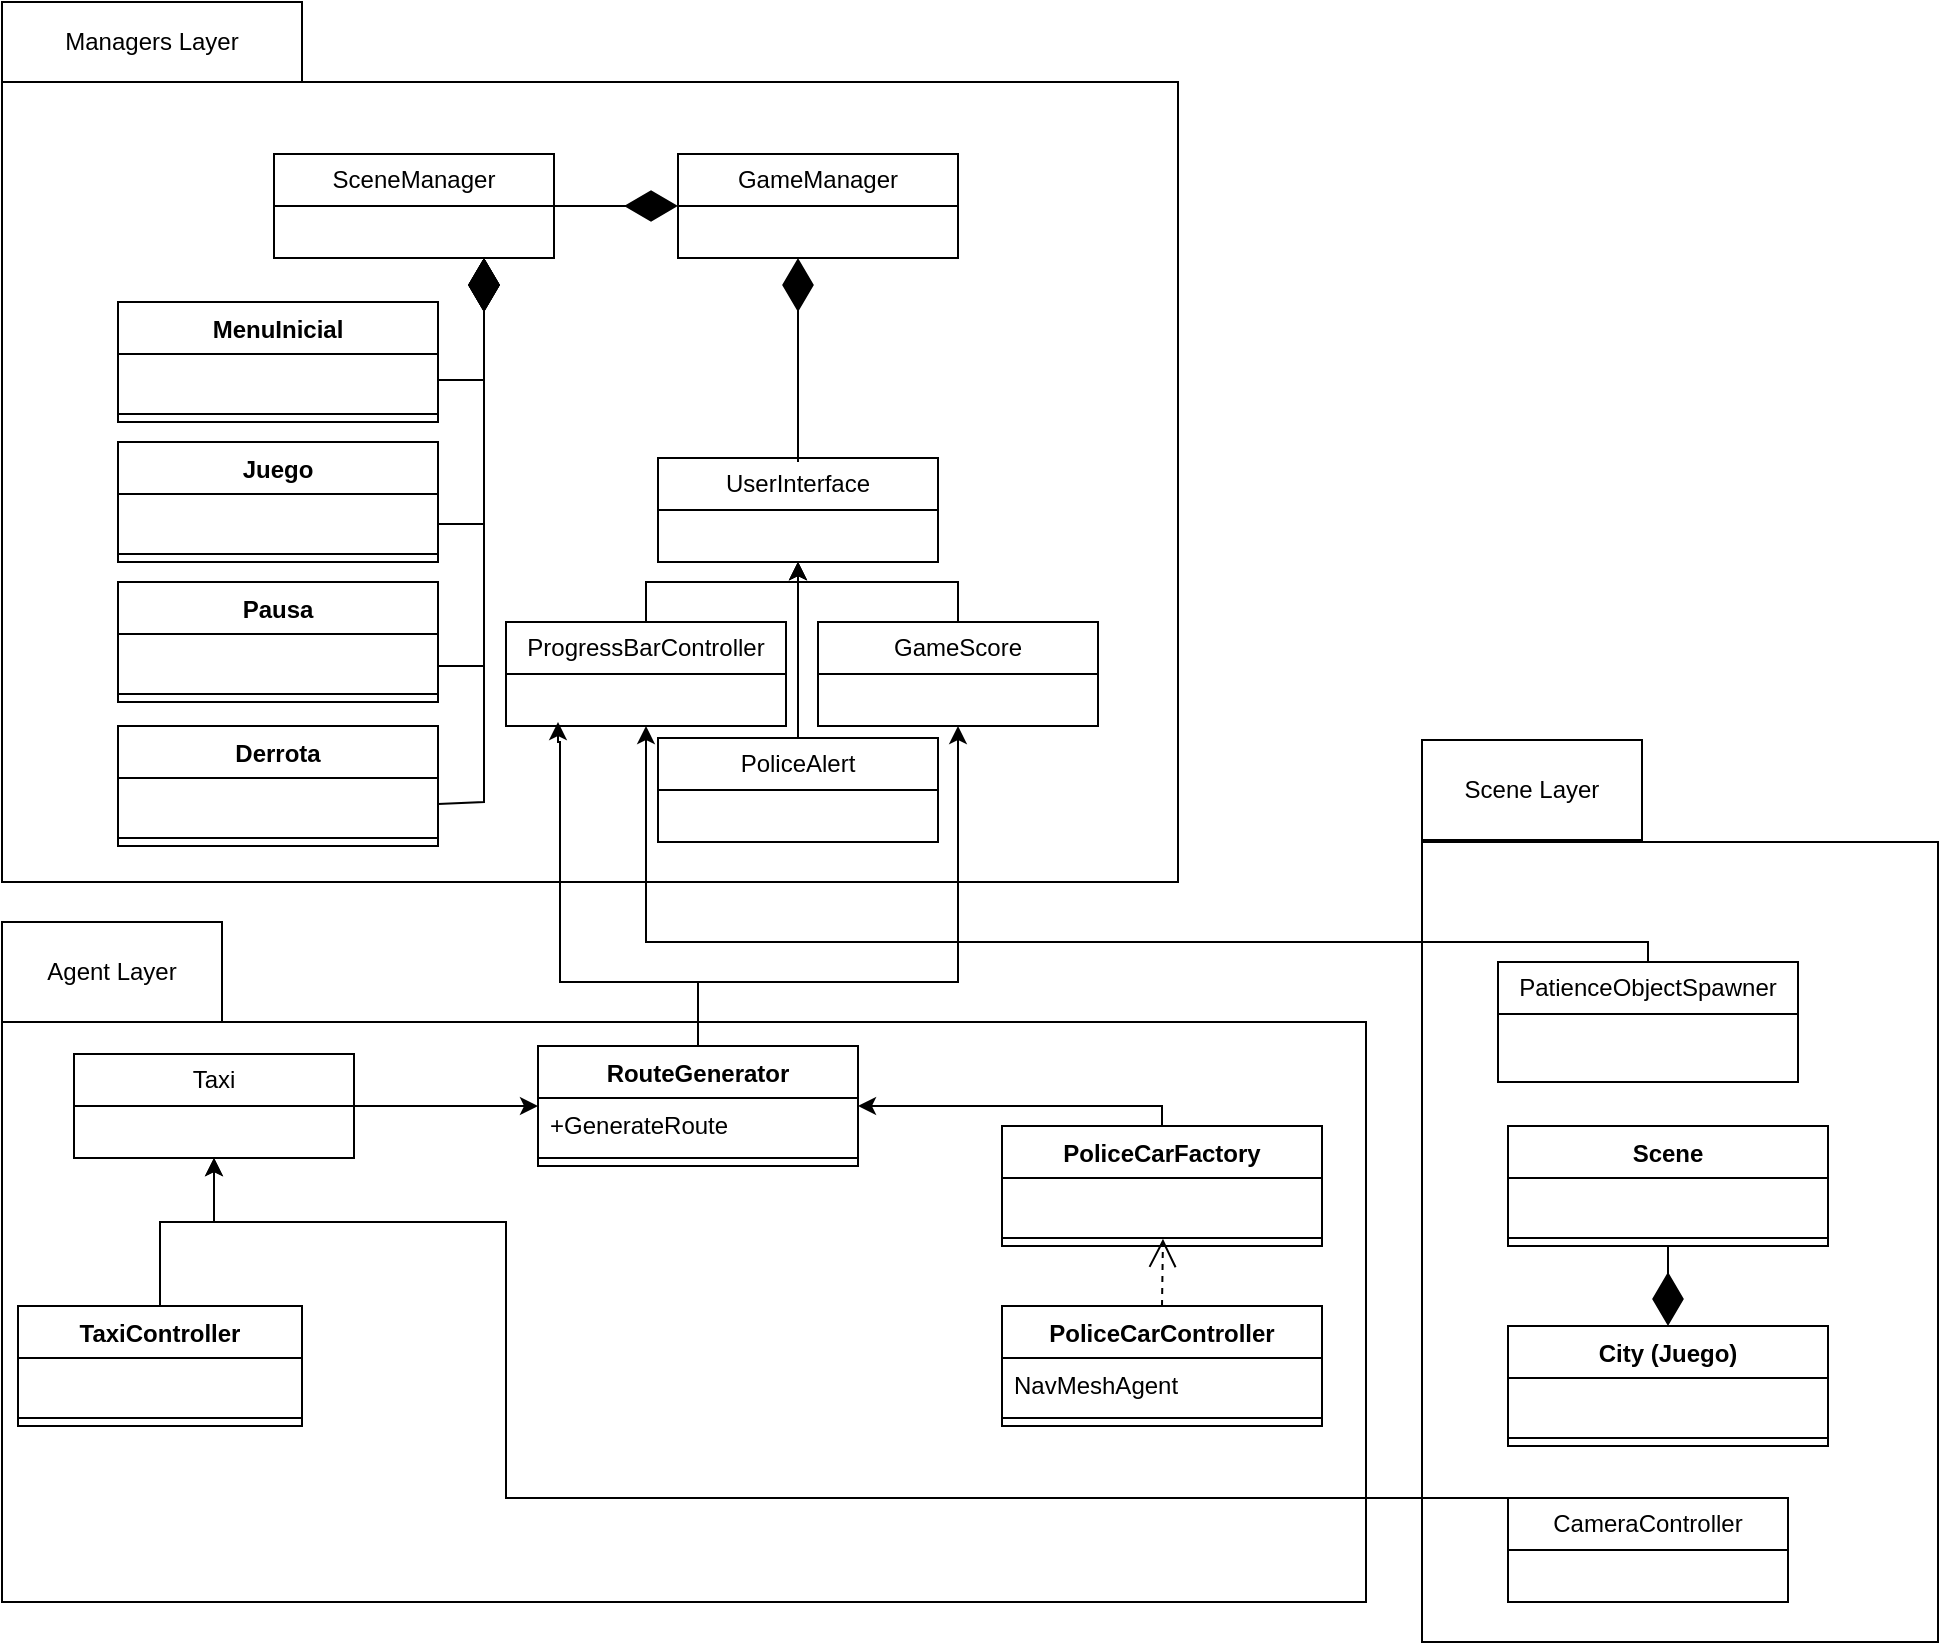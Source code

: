 <mxfile version="26.0.5">
  <diagram name="Página-1" id="s3zIilqeUDxls5-f_mEL">
    <mxGraphModel dx="1720" dy="3034" grid="1" gridSize="10" guides="1" tooltips="1" connect="1" arrows="1" fold="1" page="1" pageScale="1" pageWidth="827" pageHeight="1169" math="0" shadow="0">
      <root>
        <mxCell id="0" />
        <mxCell id="1" parent="0" />
        <mxCell id="5vtmu79jiAvLtElCgTqz-1" value="" style="rounded=0;whiteSpace=wrap;html=1;fillColor=none;" parent="1" vertex="1">
          <mxGeometry x="802" y="-1200" width="258" height="400" as="geometry" />
        </mxCell>
        <mxCell id="JS-59geEHKysc21OP4H1-30" style="edgeStyle=orthogonalEdgeStyle;rounded=0;orthogonalLoop=1;jettySize=auto;html=1;exitX=0.5;exitY=0;exitDx=0;exitDy=0;" parent="1" source="JS-59geEHKysc21OP4H1-25" edge="1">
          <mxGeometry relative="1" as="geometry">
            <mxPoint x="370" y="-1260" as="targetPoint" />
            <Array as="points">
              <mxPoint x="440" y="-1130" />
              <mxPoint x="371" y="-1130" />
              <mxPoint x="371" y="-1250" />
            </Array>
          </mxGeometry>
        </mxCell>
        <mxCell id="5vtmu79jiAvLtElCgTqz-2" value="" style="rounded=0;whiteSpace=wrap;html=1;fillColor=none;" parent="1" vertex="1">
          <mxGeometry x="92" y="-1110" width="682" height="290" as="geometry" />
        </mxCell>
        <mxCell id="JS-59geEHKysc21OP4H1-22" style="edgeStyle=orthogonalEdgeStyle;rounded=0;orthogonalLoop=1;jettySize=auto;html=1;exitX=0.5;exitY=0;exitDx=0;exitDy=0;entryX=0.5;entryY=1;entryDx=0;entryDy=0;" parent="1" source="5vtmu79jiAvLtElCgTqz-30" target="JS-59geEHKysc21OP4H1-17" edge="1">
          <mxGeometry relative="1" as="geometry">
            <Array as="points">
              <mxPoint x="171" y="-1010" />
              <mxPoint x="198" y="-1010" />
            </Array>
          </mxGeometry>
        </mxCell>
        <mxCell id="5vtmu79jiAvLtElCgTqz-30" value="Taxi&lt;span style=&quot;background-color: transparent; color: light-dark(rgb(0, 0, 0), rgb(255, 255, 255));&quot;&gt;Controller&lt;/span&gt;" style="swimlane;fontStyle=1;align=center;verticalAlign=top;childLayout=stackLayout;horizontal=1;startSize=26;horizontalStack=0;resizeParent=1;resizeParentMax=0;resizeLast=0;collapsible=1;marginBottom=0;whiteSpace=wrap;html=1;" parent="1" vertex="1">
          <mxGeometry x="100" y="-968" width="142" height="60" as="geometry" />
        </mxCell>
        <mxCell id="5vtmu79jiAvLtElCgTqz-31" value="&amp;nbsp;" style="text;strokeColor=none;fillColor=none;align=left;verticalAlign=top;spacingLeft=4;spacingRight=4;overflow=hidden;rotatable=0;points=[[0,0.5],[1,0.5]];portConstraint=eastwest;whiteSpace=wrap;html=1;" parent="5vtmu79jiAvLtElCgTqz-30" vertex="1">
          <mxGeometry y="26" width="142" height="26" as="geometry" />
        </mxCell>
        <mxCell id="5vtmu79jiAvLtElCgTqz-32" value="" style="line;strokeWidth=1;fillColor=none;align=left;verticalAlign=middle;spacingTop=-1;spacingLeft=3;spacingRight=3;rotatable=0;labelPosition=right;points=[];portConstraint=eastwest;strokeColor=inherit;" parent="5vtmu79jiAvLtElCgTqz-30" vertex="1">
          <mxGeometry y="52" width="142" height="8" as="geometry" />
        </mxCell>
        <mxCell id="5vtmu79jiAvLtElCgTqz-38" value="Agent Layer" style="html=1;whiteSpace=wrap;" parent="1" vertex="1">
          <mxGeometry x="92" y="-1160" width="110" height="50" as="geometry" />
        </mxCell>
        <mxCell id="5vtmu79jiAvLtElCgTqz-52" value="City (Juego)" style="swimlane;fontStyle=1;align=center;verticalAlign=top;childLayout=stackLayout;horizontal=1;startSize=26;horizontalStack=0;resizeParent=1;resizeParentMax=0;resizeLast=0;collapsible=1;marginBottom=0;whiteSpace=wrap;html=1;" parent="1" vertex="1">
          <mxGeometry x="845" y="-958" width="160" height="60" as="geometry" />
        </mxCell>
        <mxCell id="5vtmu79jiAvLtElCgTqz-53" value="&amp;nbsp;" style="text;strokeColor=none;fillColor=none;align=left;verticalAlign=top;spacingLeft=4;spacingRight=4;overflow=hidden;rotatable=0;points=[[0,0.5],[1,0.5]];portConstraint=eastwest;whiteSpace=wrap;html=1;" parent="5vtmu79jiAvLtElCgTqz-52" vertex="1">
          <mxGeometry y="26" width="160" height="26" as="geometry" />
        </mxCell>
        <mxCell id="5vtmu79jiAvLtElCgTqz-54" value="" style="line;strokeWidth=1;fillColor=none;align=left;verticalAlign=middle;spacingTop=-1;spacingLeft=3;spacingRight=3;rotatable=0;labelPosition=right;points=[];portConstraint=eastwest;strokeColor=inherit;" parent="5vtmu79jiAvLtElCgTqz-52" vertex="1">
          <mxGeometry y="52" width="160" height="8" as="geometry" />
        </mxCell>
        <mxCell id="5vtmu79jiAvLtElCgTqz-71" value="" style="rounded=0;whiteSpace=wrap;html=1;fillColor=none;" parent="1" vertex="1">
          <mxGeometry x="92" y="-1580" width="588" height="400" as="geometry" />
        </mxCell>
        <mxCell id="5vtmu79jiAvLtElCgTqz-73" value="SceneManager" style="swimlane;fontStyle=0;childLayout=stackLayout;horizontal=1;startSize=26;fillColor=none;horizontalStack=0;resizeParent=1;resizeParentMax=0;resizeLast=0;collapsible=1;marginBottom=0;whiteSpace=wrap;html=1;" parent="1" vertex="1">
          <mxGeometry x="228" y="-1544" width="140" height="52" as="geometry" />
        </mxCell>
        <mxCell id="5vtmu79jiAvLtElCgTqz-75" value="GameManager" style="swimlane;fontStyle=0;childLayout=stackLayout;horizontal=1;startSize=26;fillColor=none;horizontalStack=0;resizeParent=1;resizeParentMax=0;resizeLast=0;collapsible=1;marginBottom=0;whiteSpace=wrap;html=1;" parent="1" vertex="1">
          <mxGeometry x="430" y="-1544" width="140" height="52" as="geometry" />
        </mxCell>
        <mxCell id="5vtmu79jiAvLtElCgTqz-76" value="Managers Layer" style="html=1;whiteSpace=wrap;" parent="1" vertex="1">
          <mxGeometry x="92" y="-1620" width="150" height="40" as="geometry" />
        </mxCell>
        <mxCell id="5vtmu79jiAvLtElCgTqz-100" value="MenuInicial" style="swimlane;fontStyle=1;align=center;verticalAlign=top;childLayout=stackLayout;horizontal=1;startSize=26;horizontalStack=0;resizeParent=1;resizeParentMax=0;resizeLast=0;collapsible=1;marginBottom=0;whiteSpace=wrap;html=1;" parent="1" vertex="1">
          <mxGeometry x="150" y="-1470" width="160" height="60" as="geometry" />
        </mxCell>
        <mxCell id="5vtmu79jiAvLtElCgTqz-101" value="&amp;nbsp;" style="text;strokeColor=none;fillColor=none;align=left;verticalAlign=top;spacingLeft=4;spacingRight=4;overflow=hidden;rotatable=0;points=[[0,0.5],[1,0.5]];portConstraint=eastwest;whiteSpace=wrap;html=1;" parent="5vtmu79jiAvLtElCgTqz-100" vertex="1">
          <mxGeometry y="26" width="160" height="26" as="geometry" />
        </mxCell>
        <mxCell id="5vtmu79jiAvLtElCgTqz-102" value="" style="line;strokeWidth=1;fillColor=none;align=left;verticalAlign=middle;spacingTop=-1;spacingLeft=3;spacingRight=3;rotatable=0;labelPosition=right;points=[];portConstraint=eastwest;strokeColor=inherit;" parent="5vtmu79jiAvLtElCgTqz-100" vertex="1">
          <mxGeometry y="52" width="160" height="8" as="geometry" />
        </mxCell>
        <mxCell id="5vtmu79jiAvLtElCgTqz-103" value="Juego" style="swimlane;fontStyle=1;align=center;verticalAlign=top;childLayout=stackLayout;horizontal=1;startSize=26;horizontalStack=0;resizeParent=1;resizeParentMax=0;resizeLast=0;collapsible=1;marginBottom=0;whiteSpace=wrap;html=1;" parent="1" vertex="1">
          <mxGeometry x="150" y="-1400" width="160" height="60" as="geometry" />
        </mxCell>
        <mxCell id="5vtmu79jiAvLtElCgTqz-104" value="&amp;nbsp;" style="text;strokeColor=none;fillColor=none;align=left;verticalAlign=top;spacingLeft=4;spacingRight=4;overflow=hidden;rotatable=0;points=[[0,0.5],[1,0.5]];portConstraint=eastwest;whiteSpace=wrap;html=1;" parent="5vtmu79jiAvLtElCgTqz-103" vertex="1">
          <mxGeometry y="26" width="160" height="26" as="geometry" />
        </mxCell>
        <mxCell id="5vtmu79jiAvLtElCgTqz-105" value="" style="line;strokeWidth=1;fillColor=none;align=left;verticalAlign=middle;spacingTop=-1;spacingLeft=3;spacingRight=3;rotatable=0;labelPosition=right;points=[];portConstraint=eastwest;strokeColor=inherit;" parent="5vtmu79jiAvLtElCgTqz-103" vertex="1">
          <mxGeometry y="52" width="160" height="8" as="geometry" />
        </mxCell>
        <mxCell id="5vtmu79jiAvLtElCgTqz-106" value="Derrota" style="swimlane;fontStyle=1;align=center;verticalAlign=top;childLayout=stackLayout;horizontal=1;startSize=26;horizontalStack=0;resizeParent=1;resizeParentMax=0;resizeLast=0;collapsible=1;marginBottom=0;whiteSpace=wrap;html=1;" parent="1" vertex="1">
          <mxGeometry x="150" y="-1258" width="160" height="60" as="geometry" />
        </mxCell>
        <mxCell id="5vtmu79jiAvLtElCgTqz-107" value="&amp;nbsp;" style="text;strokeColor=none;fillColor=none;align=left;verticalAlign=top;spacingLeft=4;spacingRight=4;overflow=hidden;rotatable=0;points=[[0,0.5],[1,0.5]];portConstraint=eastwest;whiteSpace=wrap;html=1;" parent="5vtmu79jiAvLtElCgTqz-106" vertex="1">
          <mxGeometry y="26" width="160" height="26" as="geometry" />
        </mxCell>
        <mxCell id="5vtmu79jiAvLtElCgTqz-108" value="" style="line;strokeWidth=1;fillColor=none;align=left;verticalAlign=middle;spacingTop=-1;spacingLeft=3;spacingRight=3;rotatable=0;labelPosition=right;points=[];portConstraint=eastwest;strokeColor=inherit;" parent="5vtmu79jiAvLtElCgTqz-106" vertex="1">
          <mxGeometry y="52" width="160" height="8" as="geometry" />
        </mxCell>
        <mxCell id="5vtmu79jiAvLtElCgTqz-109" value="" style="endArrow=diamondThin;endFill=1;endSize=24;html=1;rounded=0;entryX=0.75;entryY=1;entryDx=0;entryDy=0;exitX=1;exitY=0.5;exitDx=0;exitDy=0;" parent="1" source="5vtmu79jiAvLtElCgTqz-101" target="5vtmu79jiAvLtElCgTqz-73" edge="1">
          <mxGeometry width="160" relative="1" as="geometry">
            <mxPoint x="400" y="-1420" as="sourcePoint" />
            <mxPoint x="560" y="-1420" as="targetPoint" />
            <Array as="points">
              <mxPoint x="333" y="-1431" />
            </Array>
          </mxGeometry>
        </mxCell>
        <mxCell id="5vtmu79jiAvLtElCgTqz-110" value="" style="endArrow=diamondThin;endFill=1;endSize=24;html=1;rounded=0;exitX=1;exitY=0.5;exitDx=0;exitDy=0;entryX=0.75;entryY=1;entryDx=0;entryDy=0;" parent="1" target="5vtmu79jiAvLtElCgTqz-73" edge="1">
          <mxGeometry width="160" relative="1" as="geometry">
            <mxPoint x="310" y="-1359" as="sourcePoint" />
            <mxPoint x="333" y="-1490" as="targetPoint" />
            <Array as="points">
              <mxPoint x="333" y="-1359" />
            </Array>
          </mxGeometry>
        </mxCell>
        <mxCell id="5vtmu79jiAvLtElCgTqz-111" value="" style="endArrow=diamondThin;endFill=1;endSize=24;html=1;rounded=0;entryX=0.75;entryY=1;entryDx=0;entryDy=0;exitX=1;exitY=0.5;exitDx=0;exitDy=0;" parent="1" target="5vtmu79jiAvLtElCgTqz-73" edge="1">
          <mxGeometry width="160" relative="1" as="geometry">
            <mxPoint x="310" y="-1288" as="sourcePoint" />
            <mxPoint x="333" y="-1349" as="targetPoint" />
            <Array as="points">
              <mxPoint x="333" y="-1288" />
            </Array>
          </mxGeometry>
        </mxCell>
        <mxCell id="5vtmu79jiAvLtElCgTqz-122" value="" style="endArrow=diamondThin;endFill=1;endSize=24;html=1;rounded=0;exitX=1;exitY=0.5;exitDx=0;exitDy=0;entryX=0;entryY=0.5;entryDx=0;entryDy=0;" parent="1" source="5vtmu79jiAvLtElCgTqz-73" target="5vtmu79jiAvLtElCgTqz-75" edge="1">
          <mxGeometry width="160" relative="1" as="geometry">
            <mxPoint x="356" y="-1553" as="sourcePoint" />
            <mxPoint x="390" y="-1590" as="targetPoint" />
            <Array as="points" />
          </mxGeometry>
        </mxCell>
        <mxCell id="5vtmu79jiAvLtElCgTqz-125" value="Scene" style="swimlane;fontStyle=1;align=center;verticalAlign=top;childLayout=stackLayout;horizontal=1;startSize=26;horizontalStack=0;resizeParent=1;resizeParentMax=0;resizeLast=0;collapsible=1;marginBottom=0;whiteSpace=wrap;html=1;" parent="1" vertex="1">
          <mxGeometry x="845" y="-1058" width="160" height="60" as="geometry" />
        </mxCell>
        <mxCell id="5vtmu79jiAvLtElCgTqz-126" value="&amp;nbsp;" style="text;strokeColor=none;fillColor=none;align=left;verticalAlign=top;spacingLeft=4;spacingRight=4;overflow=hidden;rotatable=0;points=[[0,0.5],[1,0.5]];portConstraint=eastwest;whiteSpace=wrap;html=1;" parent="5vtmu79jiAvLtElCgTqz-125" vertex="1">
          <mxGeometry y="26" width="160" height="26" as="geometry" />
        </mxCell>
        <mxCell id="5vtmu79jiAvLtElCgTqz-127" value="" style="line;strokeWidth=1;fillColor=none;align=left;verticalAlign=middle;spacingTop=-1;spacingLeft=3;spacingRight=3;rotatable=0;labelPosition=right;points=[];portConstraint=eastwest;strokeColor=inherit;" parent="5vtmu79jiAvLtElCgTqz-125" vertex="1">
          <mxGeometry y="52" width="160" height="8" as="geometry" />
        </mxCell>
        <mxCell id="5vtmu79jiAvLtElCgTqz-132" value="" style="endArrow=diamondThin;endFill=1;endSize=24;html=1;rounded=0;exitX=0.5;exitY=1;exitDx=0;exitDy=0;entryX=0.5;entryY=0;entryDx=0;entryDy=0;" parent="1" source="5vtmu79jiAvLtElCgTqz-125" target="5vtmu79jiAvLtElCgTqz-52" edge="1">
          <mxGeometry width="160" relative="1" as="geometry">
            <mxPoint x="825" y="-983.5" as="sourcePoint" />
            <mxPoint x="795" y="-1052.5" as="targetPoint" />
            <Array as="points" />
          </mxGeometry>
        </mxCell>
        <mxCell id="5vtmu79jiAvLtElCgTqz-133" value="Scene Layer" style="html=1;whiteSpace=wrap;" parent="1" vertex="1">
          <mxGeometry x="802" y="-1251" width="110" height="50" as="geometry" />
        </mxCell>
        <mxCell id="5vtmu79jiAvLtElCgTqz-135" value="UserInterface" style="swimlane;fontStyle=0;childLayout=stackLayout;horizontal=1;startSize=26;fillColor=none;horizontalStack=0;resizeParent=1;resizeParentMax=0;resizeLast=0;collapsible=1;marginBottom=0;whiteSpace=wrap;html=1;" parent="1" vertex="1">
          <mxGeometry x="420" y="-1392" width="140" height="52" as="geometry" />
        </mxCell>
        <mxCell id="5vtmu79jiAvLtElCgTqz-136" value="" style="endArrow=diamondThin;endFill=1;endSize=24;html=1;rounded=0;" parent="1" edge="1">
          <mxGeometry width="160" relative="1" as="geometry">
            <mxPoint x="490" y="-1390" as="sourcePoint" />
            <mxPoint x="490" y="-1492" as="targetPoint" />
            <Array as="points">
              <mxPoint x="490" y="-1390" />
            </Array>
          </mxGeometry>
        </mxCell>
        <mxCell id="5vtmu79jiAvLtElCgTqz-140" value="PoliceCar&lt;span style=&quot;background-color: transparent; color: light-dark(rgb(0, 0, 0), rgb(255, 255, 255));&quot;&gt;Controller&lt;/span&gt;" style="swimlane;fontStyle=1;align=center;verticalAlign=top;childLayout=stackLayout;horizontal=1;startSize=26;horizontalStack=0;resizeParent=1;resizeParentMax=0;resizeLast=0;collapsible=1;marginBottom=0;whiteSpace=wrap;html=1;" parent="1" vertex="1">
          <mxGeometry x="592" y="-968" width="160" height="60" as="geometry" />
        </mxCell>
        <mxCell id="5vtmu79jiAvLtElCgTqz-141" value="NavMeshAgent" style="text;strokeColor=none;fillColor=none;align=left;verticalAlign=top;spacingLeft=4;spacingRight=4;overflow=hidden;rotatable=0;points=[[0,0.5],[1,0.5]];portConstraint=eastwest;whiteSpace=wrap;html=1;" parent="5vtmu79jiAvLtElCgTqz-140" vertex="1">
          <mxGeometry y="26" width="160" height="26" as="geometry" />
        </mxCell>
        <mxCell id="5vtmu79jiAvLtElCgTqz-142" value="" style="line;strokeWidth=1;fillColor=none;align=left;verticalAlign=middle;spacingTop=-1;spacingLeft=3;spacingRight=3;rotatable=0;labelPosition=right;points=[];portConstraint=eastwest;strokeColor=inherit;" parent="5vtmu79jiAvLtElCgTqz-140" vertex="1">
          <mxGeometry y="52" width="160" height="8" as="geometry" />
        </mxCell>
        <mxCell id="JS-59geEHKysc21OP4H1-2" style="edgeStyle=orthogonalEdgeStyle;rounded=0;orthogonalLoop=1;jettySize=auto;html=1;entryX=0.5;entryY=1;entryDx=0;entryDy=0;" parent="1" source="JS-59geEHKysc21OP4H1-1" target="5vtmu79jiAvLtElCgTqz-135" edge="1">
          <mxGeometry relative="1" as="geometry" />
        </mxCell>
        <mxCell id="JS-59geEHKysc21OP4H1-1" value="ProgressBarController" style="swimlane;fontStyle=0;childLayout=stackLayout;horizontal=1;startSize=26;fillColor=none;horizontalStack=0;resizeParent=1;resizeParentMax=0;resizeLast=0;collapsible=1;marginBottom=0;whiteSpace=wrap;html=1;" parent="1" vertex="1">
          <mxGeometry x="344" y="-1310" width="140" height="52" as="geometry" />
        </mxCell>
        <mxCell id="JS-59geEHKysc21OP4H1-4" style="edgeStyle=orthogonalEdgeStyle;rounded=0;orthogonalLoop=1;jettySize=auto;html=1;entryX=0.5;entryY=1;entryDx=0;entryDy=0;" parent="1" source="JS-59geEHKysc21OP4H1-3" target="5vtmu79jiAvLtElCgTqz-135" edge="1">
          <mxGeometry relative="1" as="geometry">
            <Array as="points">
              <mxPoint x="570" y="-1330" />
              <mxPoint x="490" y="-1330" />
            </Array>
          </mxGeometry>
        </mxCell>
        <mxCell id="JS-59geEHKysc21OP4H1-3" value="GameScore" style="swimlane;fontStyle=0;childLayout=stackLayout;horizontal=1;startSize=26;fillColor=none;horizontalStack=0;resizeParent=1;resizeParentMax=0;resizeLast=0;collapsible=1;marginBottom=0;whiteSpace=wrap;html=1;" parent="1" vertex="1">
          <mxGeometry x="500" y="-1310" width="140" height="52" as="geometry" />
        </mxCell>
        <mxCell id="JS-59geEHKysc21OP4H1-29" style="edgeStyle=orthogonalEdgeStyle;rounded=0;orthogonalLoop=1;jettySize=auto;html=1;exitX=0.5;exitY=0;exitDx=0;exitDy=0;entryX=1;entryY=0.5;entryDx=0;entryDy=0;" parent="1" source="JS-59geEHKysc21OP4H1-6" target="JS-59geEHKysc21OP4H1-25" edge="1">
          <mxGeometry relative="1" as="geometry">
            <Array as="points">
              <mxPoint x="672" y="-1068" />
            </Array>
          </mxGeometry>
        </mxCell>
        <mxCell id="JS-59geEHKysc21OP4H1-6" value="&lt;div&gt;&lt;span style=&quot;background-color: initial;&quot;&gt;PoliceCarFactory&lt;/span&gt;&lt;br&gt;&lt;/div&gt;" style="swimlane;fontStyle=1;align=center;verticalAlign=top;childLayout=stackLayout;horizontal=1;startSize=26;horizontalStack=0;resizeParent=1;resizeParentMax=0;resizeLast=0;collapsible=1;marginBottom=0;whiteSpace=wrap;html=1;" parent="1" vertex="1">
          <mxGeometry x="592" y="-1058" width="160" height="60" as="geometry" />
        </mxCell>
        <mxCell id="JS-59geEHKysc21OP4H1-7" value="&amp;nbsp;" style="text;strokeColor=none;fillColor=none;align=left;verticalAlign=top;spacingLeft=4;spacingRight=4;overflow=hidden;rotatable=0;points=[[0,0.5],[1,0.5]];portConstraint=eastwest;whiteSpace=wrap;html=1;" parent="JS-59geEHKysc21OP4H1-6" vertex="1">
          <mxGeometry y="26" width="160" height="26" as="geometry" />
        </mxCell>
        <mxCell id="JS-59geEHKysc21OP4H1-8" value="" style="line;strokeWidth=1;fillColor=none;align=left;verticalAlign=middle;spacingTop=-1;spacingLeft=3;spacingRight=3;rotatable=0;labelPosition=right;points=[];portConstraint=eastwest;strokeColor=inherit;" parent="JS-59geEHKysc21OP4H1-6" vertex="1">
          <mxGeometry y="52" width="160" height="8" as="geometry" />
        </mxCell>
        <mxCell id="JS-59geEHKysc21OP4H1-10" value="" style="endArrow=open;endSize=12;dashed=1;html=1;rounded=0;exitX=0.5;exitY=0;exitDx=0;exitDy=0;entryX=0.503;entryY=0.551;entryDx=0;entryDy=0;entryPerimeter=0;" parent="1" source="5vtmu79jiAvLtElCgTqz-140" target="JS-59geEHKysc21OP4H1-8" edge="1">
          <mxGeometry x="-0.125" y="60" width="160" relative="1" as="geometry">
            <mxPoint x="1044" y="-1148" as="sourcePoint" />
            <mxPoint x="782" y="-998" as="targetPoint" />
            <mxPoint as="offset" />
          </mxGeometry>
        </mxCell>
        <mxCell id="JS-59geEHKysc21OP4H1-14" style="edgeStyle=orthogonalEdgeStyle;rounded=0;orthogonalLoop=1;jettySize=auto;html=1;entryX=0.5;entryY=1;entryDx=0;entryDy=0;" parent="1" source="JS-59geEHKysc21OP4H1-13" target="5vtmu79jiAvLtElCgTqz-135" edge="1">
          <mxGeometry relative="1" as="geometry" />
        </mxCell>
        <mxCell id="JS-59geEHKysc21OP4H1-13" value="PoliceAlert" style="swimlane;fontStyle=0;childLayout=stackLayout;horizontal=1;startSize=26;fillColor=none;horizontalStack=0;resizeParent=1;resizeParentMax=0;resizeLast=0;collapsible=1;marginBottom=0;whiteSpace=wrap;html=1;" parent="1" vertex="1">
          <mxGeometry x="420" y="-1252" width="140" height="52" as="geometry" />
        </mxCell>
        <mxCell id="JS-59geEHKysc21OP4H1-23" style="edgeStyle=orthogonalEdgeStyle;rounded=0;orthogonalLoop=1;jettySize=auto;html=1;exitX=0.5;exitY=0;exitDx=0;exitDy=0;entryX=0.5;entryY=1;entryDx=0;entryDy=0;" parent="1" source="JS-59geEHKysc21OP4H1-16" target="JS-59geEHKysc21OP4H1-17" edge="1">
          <mxGeometry relative="1" as="geometry">
            <mxPoint x="200" y="-1040" as="targetPoint" />
            <Array as="points">
              <mxPoint x="344" y="-1010" />
              <mxPoint x="198" y="-1010" />
            </Array>
          </mxGeometry>
        </mxCell>
        <mxCell id="JS-59geEHKysc21OP4H1-16" value="CameraController" style="swimlane;fontStyle=0;childLayout=stackLayout;horizontal=1;startSize=26;fillColor=none;horizontalStack=0;resizeParent=1;resizeParentMax=0;resizeLast=0;collapsible=1;marginBottom=0;whiteSpace=wrap;html=1;" parent="1" vertex="1">
          <mxGeometry x="845" y="-872" width="140" height="52" as="geometry" />
        </mxCell>
        <mxCell id="JS-59geEHKysc21OP4H1-28" style="edgeStyle=orthogonalEdgeStyle;rounded=0;orthogonalLoop=1;jettySize=auto;html=1;exitX=1;exitY=0.5;exitDx=0;exitDy=0;entryX=0;entryY=0.5;entryDx=0;entryDy=0;" parent="1" source="JS-59geEHKysc21OP4H1-17" target="JS-59geEHKysc21OP4H1-25" edge="1">
          <mxGeometry relative="1" as="geometry" />
        </mxCell>
        <mxCell id="JS-59geEHKysc21OP4H1-17" value="Taxi" style="swimlane;fontStyle=0;childLayout=stackLayout;horizontal=1;startSize=26;fillColor=none;horizontalStack=0;resizeParent=1;resizeParentMax=0;resizeLast=0;collapsible=1;marginBottom=0;whiteSpace=wrap;html=1;" parent="1" vertex="1">
          <mxGeometry x="128" y="-1094" width="140" height="52" as="geometry" />
        </mxCell>
        <mxCell id="JS-59geEHKysc21OP4H1-20" style="edgeStyle=orthogonalEdgeStyle;rounded=0;orthogonalLoop=1;jettySize=auto;html=1;exitX=0.5;exitY=0;exitDx=0;exitDy=0;entryX=0.5;entryY=1;entryDx=0;entryDy=0;" parent="1" source="JS-59geEHKysc21OP4H1-19" target="JS-59geEHKysc21OP4H1-1" edge="1">
          <mxGeometry relative="1" as="geometry">
            <Array as="points">
              <mxPoint x="915" y="-1150" />
              <mxPoint x="414" y="-1150" />
            </Array>
          </mxGeometry>
        </mxCell>
        <mxCell id="JS-59geEHKysc21OP4H1-19" value="PatienceObjectSpawner" style="swimlane;fontStyle=0;childLayout=stackLayout;horizontal=1;startSize=26;fillColor=none;horizontalStack=0;resizeParent=1;resizeParentMax=0;resizeLast=0;collapsible=1;marginBottom=0;whiteSpace=wrap;html=1;" parent="1" vertex="1">
          <mxGeometry x="840" y="-1140" width="150" height="60" as="geometry" />
        </mxCell>
        <mxCell id="JS-59geEHKysc21OP4H1-25" value="RouteGenerator" style="swimlane;fontStyle=1;align=center;verticalAlign=top;childLayout=stackLayout;horizontal=1;startSize=26;horizontalStack=0;resizeParent=1;resizeParentMax=0;resizeLast=0;collapsible=1;marginBottom=0;whiteSpace=wrap;html=1;" parent="1" vertex="1">
          <mxGeometry x="360" y="-1098" width="160" height="60" as="geometry" />
        </mxCell>
        <mxCell id="JS-59geEHKysc21OP4H1-26" value="+GenerateRoute" style="text;strokeColor=none;fillColor=none;align=left;verticalAlign=top;spacingLeft=4;spacingRight=4;overflow=hidden;rotatable=0;points=[[0,0.5],[1,0.5]];portConstraint=eastwest;whiteSpace=wrap;html=1;" parent="JS-59geEHKysc21OP4H1-25" vertex="1">
          <mxGeometry y="26" width="160" height="26" as="geometry" />
        </mxCell>
        <mxCell id="JS-59geEHKysc21OP4H1-27" value="" style="line;strokeWidth=1;fillColor=none;align=left;verticalAlign=middle;spacingTop=-1;spacingLeft=3;spacingRight=3;rotatable=0;labelPosition=right;points=[];portConstraint=eastwest;strokeColor=inherit;" parent="JS-59geEHKysc21OP4H1-25" vertex="1">
          <mxGeometry y="52" width="160" height="8" as="geometry" />
        </mxCell>
        <mxCell id="JS-59geEHKysc21OP4H1-32" style="edgeStyle=orthogonalEdgeStyle;rounded=0;orthogonalLoop=1;jettySize=auto;html=1;exitX=0.5;exitY=0;exitDx=0;exitDy=0;entryX=0.5;entryY=1;entryDx=0;entryDy=0;" parent="1" source="JS-59geEHKysc21OP4H1-25" target="JS-59geEHKysc21OP4H1-3" edge="1">
          <mxGeometry relative="1" as="geometry">
            <mxPoint x="380" y="-1250" as="targetPoint" />
            <mxPoint x="450" y="-1088" as="sourcePoint" />
            <Array as="points">
              <mxPoint x="440" y="-1130" />
              <mxPoint x="570" y="-1130" />
            </Array>
          </mxGeometry>
        </mxCell>
        <mxCell id="oh4hQgVibZioyu9YtWm5-2" value="Pausa" style="swimlane;fontStyle=1;align=center;verticalAlign=top;childLayout=stackLayout;horizontal=1;startSize=26;horizontalStack=0;resizeParent=1;resizeParentMax=0;resizeLast=0;collapsible=1;marginBottom=0;whiteSpace=wrap;html=1;" parent="1" vertex="1">
          <mxGeometry x="150" y="-1330" width="160" height="60" as="geometry" />
        </mxCell>
        <mxCell id="oh4hQgVibZioyu9YtWm5-3" value="&amp;nbsp;" style="text;strokeColor=none;fillColor=none;align=left;verticalAlign=top;spacingLeft=4;spacingRight=4;overflow=hidden;rotatable=0;points=[[0,0.5],[1,0.5]];portConstraint=eastwest;whiteSpace=wrap;html=1;" parent="oh4hQgVibZioyu9YtWm5-2" vertex="1">
          <mxGeometry y="26" width="160" height="26" as="geometry" />
        </mxCell>
        <mxCell id="oh4hQgVibZioyu9YtWm5-4" value="" style="line;strokeWidth=1;fillColor=none;align=left;verticalAlign=middle;spacingTop=-1;spacingLeft=3;spacingRight=3;rotatable=0;labelPosition=right;points=[];portConstraint=eastwest;strokeColor=inherit;" parent="oh4hQgVibZioyu9YtWm5-2" vertex="1">
          <mxGeometry y="52" width="160" height="8" as="geometry" />
        </mxCell>
        <mxCell id="oh4hQgVibZioyu9YtWm5-5" value="" style="endArrow=diamondThin;endFill=1;endSize=24;html=1;rounded=0;entryX=0.75;entryY=1;entryDx=0;entryDy=0;exitX=1;exitY=0.5;exitDx=0;exitDy=0;" parent="1" source="5vtmu79jiAvLtElCgTqz-107" target="5vtmu79jiAvLtElCgTqz-73" edge="1">
          <mxGeometry width="160" relative="1" as="geometry">
            <mxPoint x="320" y="-1278" as="sourcePoint" />
            <mxPoint x="343" y="-1482" as="targetPoint" />
            <Array as="points">
              <mxPoint x="333" y="-1220" />
            </Array>
          </mxGeometry>
        </mxCell>
      </root>
    </mxGraphModel>
  </diagram>
</mxfile>
